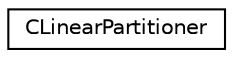 digraph "Graphical Class Hierarchy"
{
 // LATEX_PDF_SIZE
  edge [fontname="Helvetica",fontsize="10",labelfontname="Helvetica",labelfontsize="10"];
  node [fontname="Helvetica",fontsize="10",shape=record];
  rankdir="LR";
  Node0 [label="CLinearPartitioner",height=0.2,width=0.4,color="black", fillcolor="white", style="filled",URL="$classCLinearPartitioner.html",tooltip="Helper class that provides the counts for each rank in a linear partitioning given the global count a..."];
}
